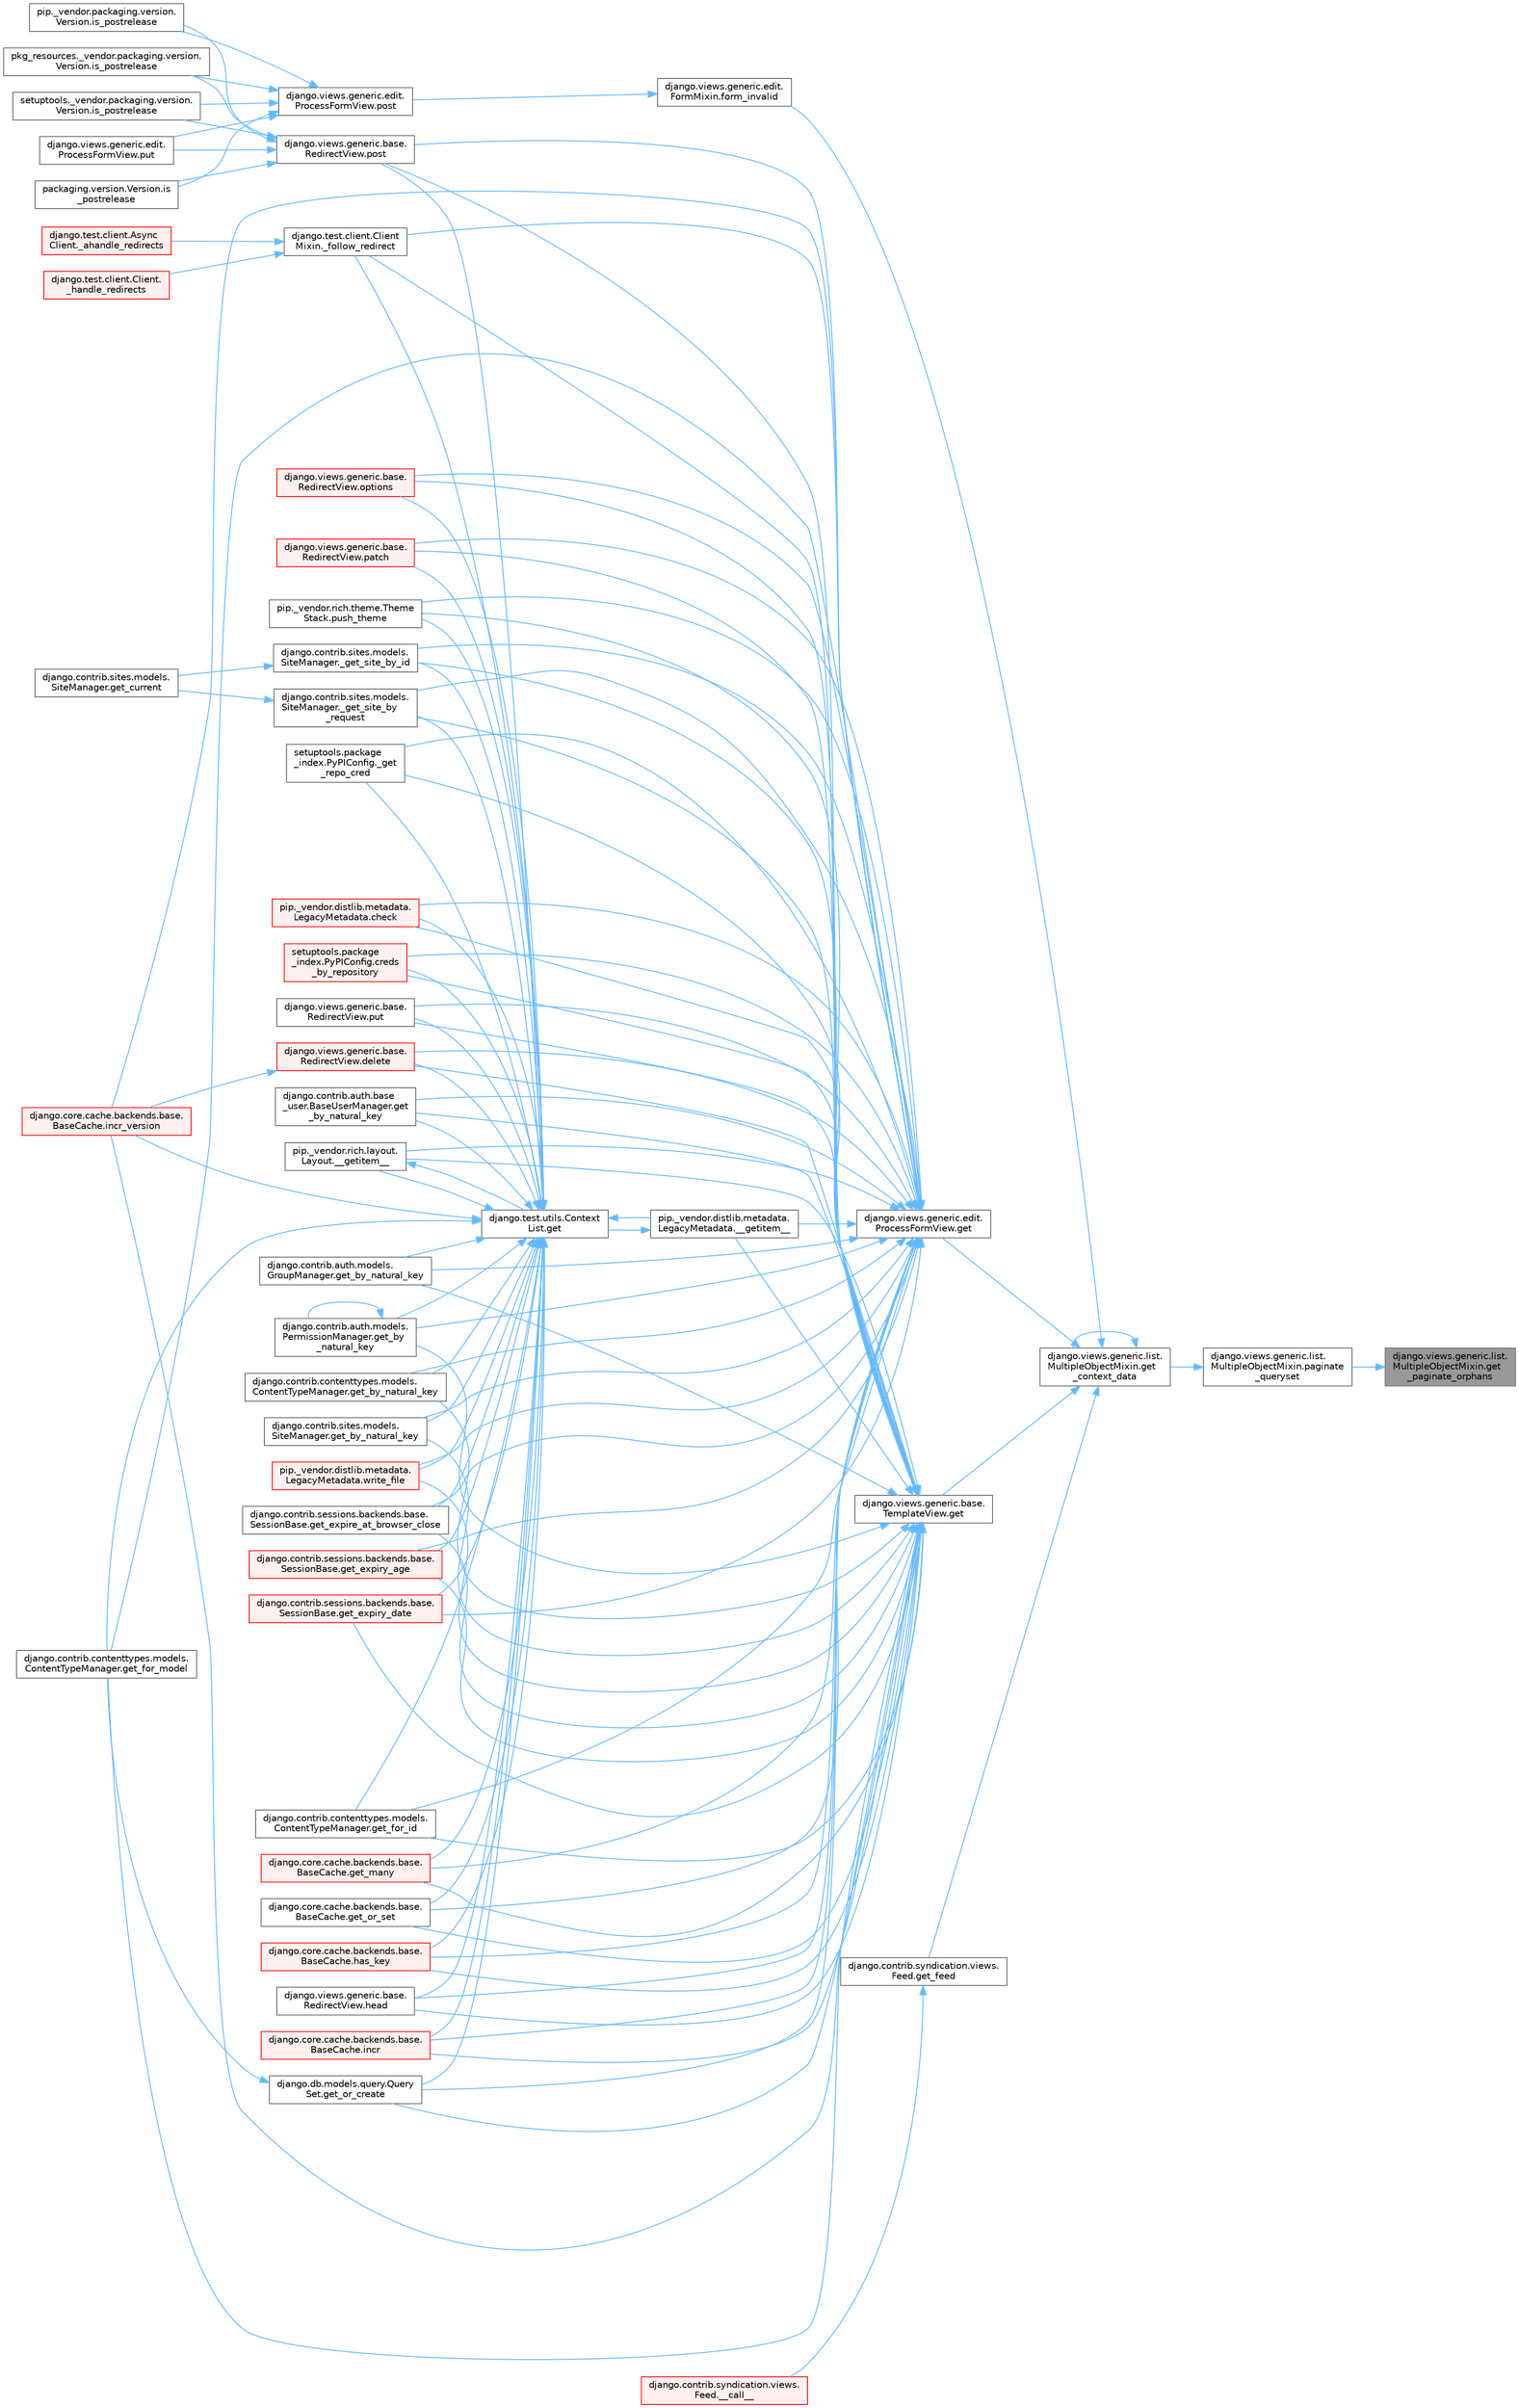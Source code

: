 digraph "django.views.generic.list.MultipleObjectMixin.get_paginate_orphans"
{
 // LATEX_PDF_SIZE
  bgcolor="transparent";
  edge [fontname=Helvetica,fontsize=10,labelfontname=Helvetica,labelfontsize=10];
  node [fontname=Helvetica,fontsize=10,shape=box,height=0.2,width=0.4];
  rankdir="RL";
  Node1 [id="Node000001",label="django.views.generic.list.\lMultipleObjectMixin.get\l_paginate_orphans",height=0.2,width=0.4,color="gray40", fillcolor="grey60", style="filled", fontcolor="black",tooltip=" "];
  Node1 -> Node2 [id="edge1_Node000001_Node000002",dir="back",color="steelblue1",style="solid",tooltip=" "];
  Node2 [id="Node000002",label="django.views.generic.list.\lMultipleObjectMixin.paginate\l_queryset",height=0.2,width=0.4,color="grey40", fillcolor="white", style="filled",URL="$classdjango_1_1views_1_1generic_1_1list_1_1_multiple_object_mixin.html#a629d97db3e2fce953986e39c9e5b0f5a",tooltip=" "];
  Node2 -> Node3 [id="edge2_Node000002_Node000003",dir="back",color="steelblue1",style="solid",tooltip=" "];
  Node3 [id="Node000003",label="django.views.generic.list.\lMultipleObjectMixin.get\l_context_data",height=0.2,width=0.4,color="grey40", fillcolor="white", style="filled",URL="$classdjango_1_1views_1_1generic_1_1list_1_1_multiple_object_mixin.html#a10a1d27aca6a731b33b4b0bbcbdfd6f7",tooltip=" "];
  Node3 -> Node4 [id="edge3_Node000003_Node000004",dir="back",color="steelblue1",style="solid",tooltip=" "];
  Node4 [id="Node000004",label="django.views.generic.edit.\lFormMixin.form_invalid",height=0.2,width=0.4,color="grey40", fillcolor="white", style="filled",URL="$classdjango_1_1views_1_1generic_1_1edit_1_1_form_mixin.html#a3a9a5e20aa7819a6749c1ab36efb4936",tooltip=" "];
  Node4 -> Node5 [id="edge4_Node000004_Node000005",dir="back",color="steelblue1",style="solid",tooltip=" "];
  Node5 [id="Node000005",label="django.views.generic.edit.\lProcessFormView.post",height=0.2,width=0.4,color="grey40", fillcolor="white", style="filled",URL="$classdjango_1_1views_1_1generic_1_1edit_1_1_process_form_view.html#a6cf9ff8c9dd22e940a921672ddd1fa0e",tooltip=" "];
  Node5 -> Node6 [id="edge5_Node000005_Node000006",dir="back",color="steelblue1",style="solid",tooltip=" "];
  Node6 [id="Node000006",label="packaging.version.Version.is\l_postrelease",height=0.2,width=0.4,color="grey40", fillcolor="white", style="filled",URL="$classpackaging_1_1version_1_1_version.html#adfb53ca0004e704963c79aafdd5ac254",tooltip=" "];
  Node5 -> Node7 [id="edge6_Node000005_Node000007",dir="back",color="steelblue1",style="solid",tooltip=" "];
  Node7 [id="Node000007",label="pip._vendor.packaging.version.\lVersion.is_postrelease",height=0.2,width=0.4,color="grey40", fillcolor="white", style="filled",URL="$classpip_1_1__vendor_1_1packaging_1_1version_1_1_version.html#a13ff52f4a2a330c24d84da8669cba0f3",tooltip=" "];
  Node5 -> Node8 [id="edge7_Node000005_Node000008",dir="back",color="steelblue1",style="solid",tooltip=" "];
  Node8 [id="Node000008",label="pkg_resources._vendor.packaging.version.\lVersion.is_postrelease",height=0.2,width=0.4,color="grey40", fillcolor="white", style="filled",URL="$classpkg__resources_1_1__vendor_1_1packaging_1_1version_1_1_version.html#a3e7f7c2c0c5a5401fd6b3dc67beb8d1d",tooltip=" "];
  Node5 -> Node9 [id="edge8_Node000005_Node000009",dir="back",color="steelblue1",style="solid",tooltip=" "];
  Node9 [id="Node000009",label="setuptools._vendor.packaging.version.\lVersion.is_postrelease",height=0.2,width=0.4,color="grey40", fillcolor="white", style="filled",URL="$classsetuptools_1_1__vendor_1_1packaging_1_1version_1_1_version.html#a5647516e2057e8ec08c323424ddaab70",tooltip=" "];
  Node5 -> Node10 [id="edge9_Node000005_Node000010",dir="back",color="steelblue1",style="solid",tooltip=" "];
  Node10 [id="Node000010",label="django.views.generic.edit.\lProcessFormView.put",height=0.2,width=0.4,color="grey40", fillcolor="white", style="filled",URL="$classdjango_1_1views_1_1generic_1_1edit_1_1_process_form_view.html#aca9b521620af475d8ce7abc52d04694d",tooltip=" "];
  Node3 -> Node11 [id="edge10_Node000003_Node000011",dir="back",color="steelblue1",style="solid",tooltip=" "];
  Node11 [id="Node000011",label="django.views.generic.base.\lTemplateView.get",height=0.2,width=0.4,color="grey40", fillcolor="white", style="filled",URL="$classdjango_1_1views_1_1generic_1_1base_1_1_template_view.html#a12232ec7fd058af76ce8c7af132ef915",tooltip=" "];
  Node11 -> Node12 [id="edge11_Node000011_Node000012",dir="back",color="steelblue1",style="solid",tooltip=" "];
  Node12 [id="Node000012",label="pip._vendor.distlib.metadata.\lLegacyMetadata.__getitem__",height=0.2,width=0.4,color="grey40", fillcolor="white", style="filled",URL="$classpip_1_1__vendor_1_1distlib_1_1metadata_1_1_legacy_metadata.html#a4bbfa90e12a85ff919edb328c979731c",tooltip=" "];
  Node12 -> Node13 [id="edge12_Node000012_Node000013",dir="back",color="steelblue1",style="solid",tooltip=" "];
  Node13 [id="Node000013",label="django.test.utils.Context\lList.get",height=0.2,width=0.4,color="grey40", fillcolor="white", style="filled",URL="$classdjango_1_1test_1_1utils_1_1_context_list.html#a1797663a8ac92f44dcb9ad281a896842",tooltip=" "];
  Node13 -> Node12 [id="edge13_Node000013_Node000012",dir="back",color="steelblue1",style="solid",tooltip=" "];
  Node13 -> Node14 [id="edge14_Node000013_Node000014",dir="back",color="steelblue1",style="solid",tooltip=" "];
  Node14 [id="Node000014",label="pip._vendor.rich.layout.\lLayout.__getitem__",height=0.2,width=0.4,color="grey40", fillcolor="white", style="filled",URL="$classpip_1_1__vendor_1_1rich_1_1layout_1_1_layout.html#add0ab2d771b738c1d8f491d5fc922238",tooltip=" "];
  Node14 -> Node13 [id="edge15_Node000014_Node000013",dir="back",color="steelblue1",style="solid",tooltip=" "];
  Node13 -> Node15 [id="edge16_Node000013_Node000015",dir="back",color="steelblue1",style="solid",tooltip=" "];
  Node15 [id="Node000015",label="django.test.client.Client\lMixin._follow_redirect",height=0.2,width=0.4,color="grey40", fillcolor="white", style="filled",URL="$classdjango_1_1test_1_1client_1_1_client_mixin.html#a8ef9c674c0e06268a84a19666287c660",tooltip=" "];
  Node15 -> Node16 [id="edge17_Node000015_Node000016",dir="back",color="steelblue1",style="solid",tooltip=" "];
  Node16 [id="Node000016",label="django.test.client.Async\lClient._ahandle_redirects",height=0.2,width=0.4,color="red", fillcolor="#FFF0F0", style="filled",URL="$classdjango_1_1test_1_1client_1_1_async_client.html#a8740fe0dc39e7fe74e515be78449ee76",tooltip=" "];
  Node15 -> Node3170 [id="edge18_Node000015_Node003170",dir="back",color="steelblue1",style="solid",tooltip=" "];
  Node3170 [id="Node003170",label="django.test.client.Client.\l_handle_redirects",height=0.2,width=0.4,color="red", fillcolor="#FFF0F0", style="filled",URL="$classdjango_1_1test_1_1client_1_1_client.html#a234b328f33c374ad181aa49c6515d469",tooltip=" "];
  Node13 -> Node1789 [id="edge19_Node000013_Node001789",dir="back",color="steelblue1",style="solid",tooltip=" "];
  Node1789 [id="Node001789",label="setuptools.package\l_index.PyPIConfig._get\l_repo_cred",height=0.2,width=0.4,color="grey40", fillcolor="white", style="filled",URL="$classsetuptools_1_1package__index_1_1_py_p_i_config.html#ae131b3373b6208486cc5f156eaa7265a",tooltip=" "];
  Node13 -> Node1790 [id="edge20_Node000013_Node001790",dir="back",color="steelblue1",style="solid",tooltip=" "];
  Node1790 [id="Node001790",label="django.contrib.sites.models.\lSiteManager._get_site_by_id",height=0.2,width=0.4,color="grey40", fillcolor="white", style="filled",URL="$classdjango_1_1contrib_1_1sites_1_1models_1_1_site_manager.html#aa2caa86610079c1d43d51ecd4eeffdfd",tooltip=" "];
  Node1790 -> Node1791 [id="edge21_Node001790_Node001791",dir="back",color="steelblue1",style="solid",tooltip=" "];
  Node1791 [id="Node001791",label="django.contrib.sites.models.\lSiteManager.get_current",height=0.2,width=0.4,color="grey40", fillcolor="white", style="filled",URL="$classdjango_1_1contrib_1_1sites_1_1models_1_1_site_manager.html#ac155c05735cdabcfa6cbe4ee00482659",tooltip=" "];
  Node13 -> Node1792 [id="edge22_Node000013_Node001792",dir="back",color="steelblue1",style="solid",tooltip=" "];
  Node1792 [id="Node001792",label="django.contrib.sites.models.\lSiteManager._get_site_by\l_request",height=0.2,width=0.4,color="grey40", fillcolor="white", style="filled",URL="$classdjango_1_1contrib_1_1sites_1_1models_1_1_site_manager.html#afe4ac1f1603e7bc2e95bd348c30e9d81",tooltip=" "];
  Node1792 -> Node1791 [id="edge23_Node001792_Node001791",dir="back",color="steelblue1",style="solid",tooltip=" "];
  Node13 -> Node1793 [id="edge24_Node000013_Node001793",dir="back",color="steelblue1",style="solid",tooltip=" "];
  Node1793 [id="Node001793",label="pip._vendor.distlib.metadata.\lLegacyMetadata.check",height=0.2,width=0.4,color="red", fillcolor="#FFF0F0", style="filled",URL="$classpip_1_1__vendor_1_1distlib_1_1metadata_1_1_legacy_metadata.html#a9f3d75961911af2473c8092d354b3d85",tooltip=" "];
  Node13 -> Node1794 [id="edge25_Node000013_Node001794",dir="back",color="steelblue1",style="solid",tooltip=" "];
  Node1794 [id="Node001794",label="setuptools.package\l_index.PyPIConfig.creds\l_by_repository",height=0.2,width=0.4,color="red", fillcolor="#FFF0F0", style="filled",URL="$classsetuptools_1_1package__index_1_1_py_p_i_config.html#a277b3e89479d171582044b5f9eb920a0",tooltip=" "];
  Node13 -> Node1796 [id="edge26_Node000013_Node001796",dir="back",color="steelblue1",style="solid",tooltip=" "];
  Node1796 [id="Node001796",label="django.views.generic.base.\lRedirectView.delete",height=0.2,width=0.4,color="red", fillcolor="#FFF0F0", style="filled",URL="$classdjango_1_1views_1_1generic_1_1base_1_1_redirect_view.html#a7060a2e85ff141d1950dd42e436fb9f1",tooltip=" "];
  Node1796 -> Node514 [id="edge27_Node001796_Node000514",dir="back",color="steelblue1",style="solid",tooltip=" "];
  Node514 [id="Node000514",label="django.core.cache.backends.base.\lBaseCache.incr_version",height=0.2,width=0.4,color="red", fillcolor="#FFF0F0", style="filled",URL="$classdjango_1_1core_1_1cache_1_1backends_1_1base_1_1_base_cache.html#a3ac7d74ffcfca67e2afee86ecf858b34",tooltip=" "];
  Node13 -> Node1797 [id="edge28_Node000013_Node001797",dir="back",color="steelblue1",style="solid",tooltip=" "];
  Node1797 [id="Node001797",label="django.contrib.auth.base\l_user.BaseUserManager.get\l_by_natural_key",height=0.2,width=0.4,color="grey40", fillcolor="white", style="filled",URL="$classdjango_1_1contrib_1_1auth_1_1base__user_1_1_base_user_manager.html#a9e0cf0e3651ecbe163d9f87b076b0bf9",tooltip=" "];
  Node13 -> Node1798 [id="edge29_Node000013_Node001798",dir="back",color="steelblue1",style="solid",tooltip=" "];
  Node1798 [id="Node001798",label="django.contrib.auth.models.\lGroupManager.get_by_natural_key",height=0.2,width=0.4,color="grey40", fillcolor="white", style="filled",URL="$classdjango_1_1contrib_1_1auth_1_1models_1_1_group_manager.html#af57a9a2ac1ef277ef6f1956f9d25293e",tooltip=" "];
  Node13 -> Node1799 [id="edge30_Node000013_Node001799",dir="back",color="steelblue1",style="solid",tooltip=" "];
  Node1799 [id="Node001799",label="django.contrib.auth.models.\lPermissionManager.get_by\l_natural_key",height=0.2,width=0.4,color="grey40", fillcolor="white", style="filled",URL="$classdjango_1_1contrib_1_1auth_1_1models_1_1_permission_manager.html#a27621698d1bd2b3a2d73dbcd84db0cc3",tooltip=" "];
  Node1799 -> Node1799 [id="edge31_Node001799_Node001799",dir="back",color="steelblue1",style="solid",tooltip=" "];
  Node13 -> Node1800 [id="edge32_Node000013_Node001800",dir="back",color="steelblue1",style="solid",tooltip=" "];
  Node1800 [id="Node001800",label="django.contrib.contenttypes.models.\lContentTypeManager.get_by_natural_key",height=0.2,width=0.4,color="grey40", fillcolor="white", style="filled",URL="$classdjango_1_1contrib_1_1contenttypes_1_1models_1_1_content_type_manager.html#aa19a7b03514cc1871e322fd5aeb2ecbe",tooltip=" "];
  Node13 -> Node1801 [id="edge33_Node000013_Node001801",dir="back",color="steelblue1",style="solid",tooltip=" "];
  Node1801 [id="Node001801",label="django.contrib.sites.models.\lSiteManager.get_by_natural_key",height=0.2,width=0.4,color="grey40", fillcolor="white", style="filled",URL="$classdjango_1_1contrib_1_1sites_1_1models_1_1_site_manager.html#aeb05076243fd13bbdb7e1fe18794269c",tooltip=" "];
  Node13 -> Node1802 [id="edge34_Node000013_Node001802",dir="back",color="steelblue1",style="solid",tooltip=" "];
  Node1802 [id="Node001802",label="django.contrib.sessions.backends.base.\lSessionBase.get_expire_at_browser_close",height=0.2,width=0.4,color="grey40", fillcolor="white", style="filled",URL="$classdjango_1_1contrib_1_1sessions_1_1backends_1_1base_1_1_session_base.html#a84c6c4afda960d505a1b2a7d3f97d75f",tooltip=" "];
  Node13 -> Node1803 [id="edge35_Node000013_Node001803",dir="back",color="steelblue1",style="solid",tooltip=" "];
  Node1803 [id="Node001803",label="django.contrib.sessions.backends.base.\lSessionBase.get_expiry_age",height=0.2,width=0.4,color="red", fillcolor="#FFF0F0", style="filled",URL="$classdjango_1_1contrib_1_1sessions_1_1backends_1_1base_1_1_session_base.html#af853871a0f2af33b0fd38d04e9296e01",tooltip=" "];
  Node13 -> Node1804 [id="edge36_Node000013_Node001804",dir="back",color="steelblue1",style="solid",tooltip=" "];
  Node1804 [id="Node001804",label="django.contrib.sessions.backends.base.\lSessionBase.get_expiry_date",height=0.2,width=0.4,color="red", fillcolor="#FFF0F0", style="filled",URL="$classdjango_1_1contrib_1_1sessions_1_1backends_1_1base_1_1_session_base.html#af87a5a48ca86a64f795e97f3529df849",tooltip=" "];
  Node13 -> Node1806 [id="edge37_Node000013_Node001806",dir="back",color="steelblue1",style="solid",tooltip=" "];
  Node1806 [id="Node001806",label="django.contrib.contenttypes.models.\lContentTypeManager.get_for_id",height=0.2,width=0.4,color="grey40", fillcolor="white", style="filled",URL="$classdjango_1_1contrib_1_1contenttypes_1_1models_1_1_content_type_manager.html#a4f41aa06163cf8140d954a9d9ac0e99f",tooltip=" "];
  Node13 -> Node684 [id="edge38_Node000013_Node000684",dir="back",color="steelblue1",style="solid",tooltip=" "];
  Node684 [id="Node000684",label="django.contrib.contenttypes.models.\lContentTypeManager.get_for_model",height=0.2,width=0.4,color="grey40", fillcolor="white", style="filled",URL="$classdjango_1_1contrib_1_1contenttypes_1_1models_1_1_content_type_manager.html#a1b89bc07df6111e44f749d556f96a414",tooltip=" "];
  Node13 -> Node1807 [id="edge39_Node000013_Node001807",dir="back",color="steelblue1",style="solid",tooltip=" "];
  Node1807 [id="Node001807",label="django.core.cache.backends.base.\lBaseCache.get_many",height=0.2,width=0.4,color="red", fillcolor="#FFF0F0", style="filled",URL="$classdjango_1_1core_1_1cache_1_1backends_1_1base_1_1_base_cache.html#a1d156ab9ced75cecfa673cbee3ac9053",tooltip=" "];
  Node13 -> Node683 [id="edge40_Node000013_Node000683",dir="back",color="steelblue1",style="solid",tooltip=" "];
  Node683 [id="Node000683",label="django.db.models.query.Query\lSet.get_or_create",height=0.2,width=0.4,color="grey40", fillcolor="white", style="filled",URL="$classdjango_1_1db_1_1models_1_1query_1_1_query_set.html#a0f727927ec4d1b9f3087b831cc911c59",tooltip=" "];
  Node683 -> Node684 [id="edge41_Node000683_Node000684",dir="back",color="steelblue1",style="solid",tooltip=" "];
  Node13 -> Node699 [id="edge42_Node000013_Node000699",dir="back",color="steelblue1",style="solid",tooltip=" "];
  Node699 [id="Node000699",label="django.core.cache.backends.base.\lBaseCache.get_or_set",height=0.2,width=0.4,color="grey40", fillcolor="white", style="filled",URL="$classdjango_1_1core_1_1cache_1_1backends_1_1base_1_1_base_cache.html#ac478d532b4c2b74987f49ff8291e5343",tooltip=" "];
  Node13 -> Node1809 [id="edge43_Node000013_Node001809",dir="back",color="steelblue1",style="solid",tooltip=" "];
  Node1809 [id="Node001809",label="django.core.cache.backends.base.\lBaseCache.has_key",height=0.2,width=0.4,color="red", fillcolor="#FFF0F0", style="filled",URL="$classdjango_1_1core_1_1cache_1_1backends_1_1base_1_1_base_cache.html#a2d06a56d17661d63648e1ec13ae93d3b",tooltip=" "];
  Node13 -> Node1811 [id="edge44_Node000013_Node001811",dir="back",color="steelblue1",style="solid",tooltip=" "];
  Node1811 [id="Node001811",label="django.views.generic.base.\lRedirectView.head",height=0.2,width=0.4,color="grey40", fillcolor="white", style="filled",URL="$classdjango_1_1views_1_1generic_1_1base_1_1_redirect_view.html#a34f0a0a5fb94f117f4752789a8db216a",tooltip=" "];
  Node13 -> Node736 [id="edge45_Node000013_Node000736",dir="back",color="steelblue1",style="solid",tooltip=" "];
  Node736 [id="Node000736",label="django.core.cache.backends.base.\lBaseCache.incr",height=0.2,width=0.4,color="red", fillcolor="#FFF0F0", style="filled",URL="$classdjango_1_1core_1_1cache_1_1backends_1_1base_1_1_base_cache.html#ab502f06a18e16d3d1495fdf1dca28831",tooltip=" "];
  Node13 -> Node514 [id="edge46_Node000013_Node000514",dir="back",color="steelblue1",style="solid",tooltip=" "];
  Node13 -> Node1812 [id="edge47_Node000013_Node001812",dir="back",color="steelblue1",style="solid",tooltip=" "];
  Node1812 [id="Node001812",label="django.views.generic.base.\lRedirectView.options",height=0.2,width=0.4,color="red", fillcolor="#FFF0F0", style="filled",URL="$classdjango_1_1views_1_1generic_1_1base_1_1_redirect_view.html#a444de156c79647344c987295c47a76e1",tooltip=" "];
  Node13 -> Node1813 [id="edge48_Node000013_Node001813",dir="back",color="steelblue1",style="solid",tooltip=" "];
  Node1813 [id="Node001813",label="django.views.generic.base.\lRedirectView.patch",height=0.2,width=0.4,color="red", fillcolor="#FFF0F0", style="filled",URL="$classdjango_1_1views_1_1generic_1_1base_1_1_redirect_view.html#a1af0176656ad2642a86603a7f2efd6c8",tooltip=" "];
  Node13 -> Node1816 [id="edge49_Node000013_Node001816",dir="back",color="steelblue1",style="solid",tooltip=" "];
  Node1816 [id="Node001816",label="django.views.generic.base.\lRedirectView.post",height=0.2,width=0.4,color="grey40", fillcolor="white", style="filled",URL="$classdjango_1_1views_1_1generic_1_1base_1_1_redirect_view.html#a20f1374a926b81c739ea2672fbe38552",tooltip=" "];
  Node1816 -> Node6 [id="edge50_Node001816_Node000006",dir="back",color="steelblue1",style="solid",tooltip=" "];
  Node1816 -> Node7 [id="edge51_Node001816_Node000007",dir="back",color="steelblue1",style="solid",tooltip=" "];
  Node1816 -> Node8 [id="edge52_Node001816_Node000008",dir="back",color="steelblue1",style="solid",tooltip=" "];
  Node1816 -> Node9 [id="edge53_Node001816_Node000009",dir="back",color="steelblue1",style="solid",tooltip=" "];
  Node1816 -> Node10 [id="edge54_Node001816_Node000010",dir="back",color="steelblue1",style="solid",tooltip=" "];
  Node13 -> Node1817 [id="edge55_Node000013_Node001817",dir="back",color="steelblue1",style="solid",tooltip=" "];
  Node1817 [id="Node001817",label="pip._vendor.rich.theme.Theme\lStack.push_theme",height=0.2,width=0.4,color="grey40", fillcolor="white", style="filled",URL="$classpip_1_1__vendor_1_1rich_1_1theme_1_1_theme_stack.html#a59e2cc731ff921b7ce76aa4aa4eaf948",tooltip=" "];
  Node13 -> Node1818 [id="edge56_Node000013_Node001818",dir="back",color="steelblue1",style="solid",tooltip=" "];
  Node1818 [id="Node001818",label="django.views.generic.base.\lRedirectView.put",height=0.2,width=0.4,color="grey40", fillcolor="white", style="filled",URL="$classdjango_1_1views_1_1generic_1_1base_1_1_redirect_view.html#a898fb37aa8487c3c0ef4f20bd40ed854",tooltip=" "];
  Node13 -> Node1113 [id="edge57_Node000013_Node001113",dir="back",color="steelblue1",style="solid",tooltip=" "];
  Node1113 [id="Node001113",label="pip._vendor.distlib.metadata.\lLegacyMetadata.write_file",height=0.2,width=0.4,color="red", fillcolor="#FFF0F0", style="filled",URL="$classpip_1_1__vendor_1_1distlib_1_1metadata_1_1_legacy_metadata.html#a4b0b012bbb45bf51d369c39eeb3c734f",tooltip=" "];
  Node11 -> Node14 [id="edge58_Node000011_Node000014",dir="back",color="steelblue1",style="solid",tooltip=" "];
  Node11 -> Node15 [id="edge59_Node000011_Node000015",dir="back",color="steelblue1",style="solid",tooltip=" "];
  Node11 -> Node1789 [id="edge60_Node000011_Node001789",dir="back",color="steelblue1",style="solid",tooltip=" "];
  Node11 -> Node1790 [id="edge61_Node000011_Node001790",dir="back",color="steelblue1",style="solid",tooltip=" "];
  Node11 -> Node1792 [id="edge62_Node000011_Node001792",dir="back",color="steelblue1",style="solid",tooltip=" "];
  Node11 -> Node1793 [id="edge63_Node000011_Node001793",dir="back",color="steelblue1",style="solid",tooltip=" "];
  Node11 -> Node1794 [id="edge64_Node000011_Node001794",dir="back",color="steelblue1",style="solid",tooltip=" "];
  Node11 -> Node1796 [id="edge65_Node000011_Node001796",dir="back",color="steelblue1",style="solid",tooltip=" "];
  Node11 -> Node1797 [id="edge66_Node000011_Node001797",dir="back",color="steelblue1",style="solid",tooltip=" "];
  Node11 -> Node1798 [id="edge67_Node000011_Node001798",dir="back",color="steelblue1",style="solid",tooltip=" "];
  Node11 -> Node1799 [id="edge68_Node000011_Node001799",dir="back",color="steelblue1",style="solid",tooltip=" "];
  Node11 -> Node1800 [id="edge69_Node000011_Node001800",dir="back",color="steelblue1",style="solid",tooltip=" "];
  Node11 -> Node1801 [id="edge70_Node000011_Node001801",dir="back",color="steelblue1",style="solid",tooltip=" "];
  Node11 -> Node1802 [id="edge71_Node000011_Node001802",dir="back",color="steelblue1",style="solid",tooltip=" "];
  Node11 -> Node1803 [id="edge72_Node000011_Node001803",dir="back",color="steelblue1",style="solid",tooltip=" "];
  Node11 -> Node1804 [id="edge73_Node000011_Node001804",dir="back",color="steelblue1",style="solid",tooltip=" "];
  Node11 -> Node1806 [id="edge74_Node000011_Node001806",dir="back",color="steelblue1",style="solid",tooltip=" "];
  Node11 -> Node684 [id="edge75_Node000011_Node000684",dir="back",color="steelblue1",style="solid",tooltip=" "];
  Node11 -> Node1807 [id="edge76_Node000011_Node001807",dir="back",color="steelblue1",style="solid",tooltip=" "];
  Node11 -> Node683 [id="edge77_Node000011_Node000683",dir="back",color="steelblue1",style="solid",tooltip=" "];
  Node11 -> Node699 [id="edge78_Node000011_Node000699",dir="back",color="steelblue1",style="solid",tooltip=" "];
  Node11 -> Node1809 [id="edge79_Node000011_Node001809",dir="back",color="steelblue1",style="solid",tooltip=" "];
  Node11 -> Node1811 [id="edge80_Node000011_Node001811",dir="back",color="steelblue1",style="solid",tooltip=" "];
  Node11 -> Node736 [id="edge81_Node000011_Node000736",dir="back",color="steelblue1",style="solid",tooltip=" "];
  Node11 -> Node514 [id="edge82_Node000011_Node000514",dir="back",color="steelblue1",style="solid",tooltip=" "];
  Node11 -> Node1812 [id="edge83_Node000011_Node001812",dir="back",color="steelblue1",style="solid",tooltip=" "];
  Node11 -> Node1813 [id="edge84_Node000011_Node001813",dir="back",color="steelblue1",style="solid",tooltip=" "];
  Node11 -> Node1816 [id="edge85_Node000011_Node001816",dir="back",color="steelblue1",style="solid",tooltip=" "];
  Node11 -> Node1817 [id="edge86_Node000011_Node001817",dir="back",color="steelblue1",style="solid",tooltip=" "];
  Node11 -> Node1818 [id="edge87_Node000011_Node001818",dir="back",color="steelblue1",style="solid",tooltip=" "];
  Node11 -> Node1113 [id="edge88_Node000011_Node001113",dir="back",color="steelblue1",style="solid",tooltip=" "];
  Node3 -> Node1887 [id="edge89_Node000003_Node001887",dir="back",color="steelblue1",style="solid",tooltip=" "];
  Node1887 [id="Node001887",label="django.views.generic.edit.\lProcessFormView.get",height=0.2,width=0.4,color="grey40", fillcolor="white", style="filled",URL="$classdjango_1_1views_1_1generic_1_1edit_1_1_process_form_view.html#af7def109918828469fd90c209d775e40",tooltip=" "];
  Node1887 -> Node12 [id="edge90_Node001887_Node000012",dir="back",color="steelblue1",style="solid",tooltip=" "];
  Node1887 -> Node14 [id="edge91_Node001887_Node000014",dir="back",color="steelblue1",style="solid",tooltip=" "];
  Node1887 -> Node15 [id="edge92_Node001887_Node000015",dir="back",color="steelblue1",style="solid",tooltip=" "];
  Node1887 -> Node1789 [id="edge93_Node001887_Node001789",dir="back",color="steelblue1",style="solid",tooltip=" "];
  Node1887 -> Node1790 [id="edge94_Node001887_Node001790",dir="back",color="steelblue1",style="solid",tooltip=" "];
  Node1887 -> Node1792 [id="edge95_Node001887_Node001792",dir="back",color="steelblue1",style="solid",tooltip=" "];
  Node1887 -> Node1793 [id="edge96_Node001887_Node001793",dir="back",color="steelblue1",style="solid",tooltip=" "];
  Node1887 -> Node1794 [id="edge97_Node001887_Node001794",dir="back",color="steelblue1",style="solid",tooltip=" "];
  Node1887 -> Node1796 [id="edge98_Node001887_Node001796",dir="back",color="steelblue1",style="solid",tooltip=" "];
  Node1887 -> Node1797 [id="edge99_Node001887_Node001797",dir="back",color="steelblue1",style="solid",tooltip=" "];
  Node1887 -> Node1798 [id="edge100_Node001887_Node001798",dir="back",color="steelblue1",style="solid",tooltip=" "];
  Node1887 -> Node1799 [id="edge101_Node001887_Node001799",dir="back",color="steelblue1",style="solid",tooltip=" "];
  Node1887 -> Node1800 [id="edge102_Node001887_Node001800",dir="back",color="steelblue1",style="solid",tooltip=" "];
  Node1887 -> Node1801 [id="edge103_Node001887_Node001801",dir="back",color="steelblue1",style="solid",tooltip=" "];
  Node1887 -> Node1802 [id="edge104_Node001887_Node001802",dir="back",color="steelblue1",style="solid",tooltip=" "];
  Node1887 -> Node1803 [id="edge105_Node001887_Node001803",dir="back",color="steelblue1",style="solid",tooltip=" "];
  Node1887 -> Node1804 [id="edge106_Node001887_Node001804",dir="back",color="steelblue1",style="solid",tooltip=" "];
  Node1887 -> Node1806 [id="edge107_Node001887_Node001806",dir="back",color="steelblue1",style="solid",tooltip=" "];
  Node1887 -> Node684 [id="edge108_Node001887_Node000684",dir="back",color="steelblue1",style="solid",tooltip=" "];
  Node1887 -> Node1807 [id="edge109_Node001887_Node001807",dir="back",color="steelblue1",style="solid",tooltip=" "];
  Node1887 -> Node683 [id="edge110_Node001887_Node000683",dir="back",color="steelblue1",style="solid",tooltip=" "];
  Node1887 -> Node699 [id="edge111_Node001887_Node000699",dir="back",color="steelblue1",style="solid",tooltip=" "];
  Node1887 -> Node1809 [id="edge112_Node001887_Node001809",dir="back",color="steelblue1",style="solid",tooltip=" "];
  Node1887 -> Node1811 [id="edge113_Node001887_Node001811",dir="back",color="steelblue1",style="solid",tooltip=" "];
  Node1887 -> Node736 [id="edge114_Node001887_Node000736",dir="back",color="steelblue1",style="solid",tooltip=" "];
  Node1887 -> Node514 [id="edge115_Node001887_Node000514",dir="back",color="steelblue1",style="solid",tooltip=" "];
  Node1887 -> Node1812 [id="edge116_Node001887_Node001812",dir="back",color="steelblue1",style="solid",tooltip=" "];
  Node1887 -> Node1813 [id="edge117_Node001887_Node001813",dir="back",color="steelblue1",style="solid",tooltip=" "];
  Node1887 -> Node1816 [id="edge118_Node001887_Node001816",dir="back",color="steelblue1",style="solid",tooltip=" "];
  Node1887 -> Node1817 [id="edge119_Node001887_Node001817",dir="back",color="steelblue1",style="solid",tooltip=" "];
  Node1887 -> Node1818 [id="edge120_Node001887_Node001818",dir="back",color="steelblue1",style="solid",tooltip=" "];
  Node1887 -> Node1113 [id="edge121_Node001887_Node001113",dir="back",color="steelblue1",style="solid",tooltip=" "];
  Node3 -> Node3 [id="edge122_Node000003_Node000003",dir="back",color="steelblue1",style="solid",tooltip=" "];
  Node3 -> Node1888 [id="edge123_Node000003_Node001888",dir="back",color="steelblue1",style="solid",tooltip=" "];
  Node1888 [id="Node001888",label="django.contrib.syndication.views.\lFeed.get_feed",height=0.2,width=0.4,color="grey40", fillcolor="white", style="filled",URL="$classdjango_1_1contrib_1_1syndication_1_1views_1_1_feed.html#a22e9036857876e13966fd7f846ae909d",tooltip=" "];
  Node1888 -> Node1889 [id="edge124_Node001888_Node001889",dir="back",color="steelblue1",style="solid",tooltip=" "];
  Node1889 [id="Node001889",label="django.contrib.syndication.views.\lFeed.__call__",height=0.2,width=0.4,color="red", fillcolor="#FFF0F0", style="filled",URL="$classdjango_1_1contrib_1_1syndication_1_1views_1_1_feed.html#ac7a9680a1b709d8eb37ae3c6ce000220",tooltip=" "];
}
